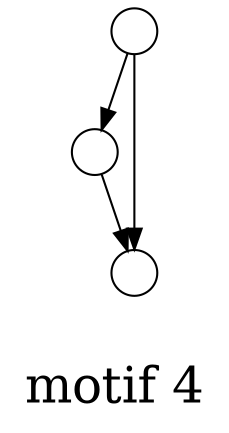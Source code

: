 /*****
motif 4
*****/

digraph G {
  graph [splines=false overlap=false]
  node  [shape=ellipse, width=0.3, height=0.3, label=""]
  0 ;
  1 ;
  2 ;
  0 -> 1;
  0 -> 2;
  1 -> 2;
  label = "\nmotif 4\n";  fontsize=24;
}
